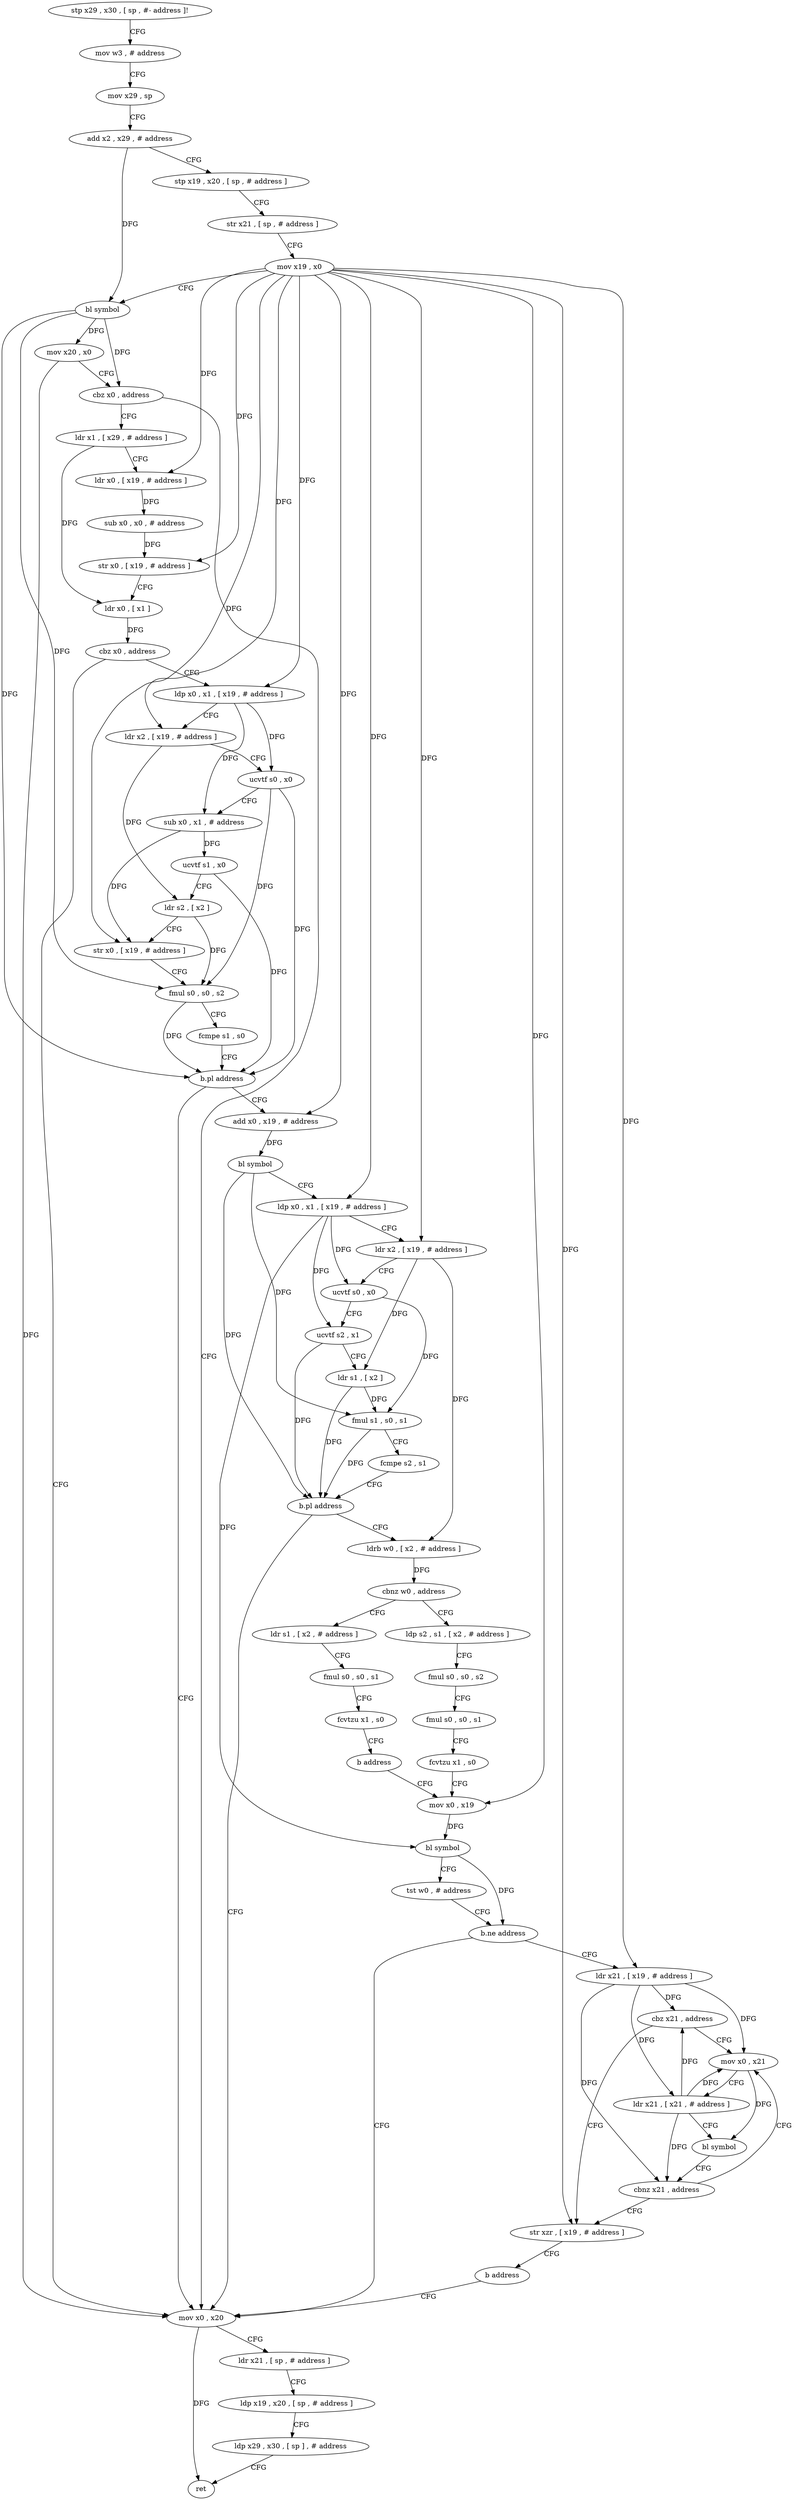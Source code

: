 digraph "func" {
"4285944" [label = "stp x29 , x30 , [ sp , #- address ]!" ]
"4285948" [label = "mov w3 , # address" ]
"4285952" [label = "mov x29 , sp" ]
"4285956" [label = "add x2 , x29 , # address" ]
"4285960" [label = "stp x19 , x20 , [ sp , # address ]" ]
"4285964" [label = "str x21 , [ sp , # address ]" ]
"4285968" [label = "mov x19 , x0" ]
"4285972" [label = "bl symbol" ]
"4285976" [label = "mov x20 , x0" ]
"4285980" [label = "cbz x0 , address" ]
"4286008" [label = "mov x0 , x20" ]
"4285984" [label = "ldr x1 , [ x29 , # address ]" ]
"4286012" [label = "ldr x21 , [ sp , # address ]" ]
"4286016" [label = "ldp x19 , x20 , [ sp , # address ]" ]
"4286020" [label = "ldp x29 , x30 , [ sp ] , # address" ]
"4286024" [label = "ret" ]
"4285988" [label = "ldr x0 , [ x19 , # address ]" ]
"4285992" [label = "sub x0 , x0 , # address" ]
"4285996" [label = "str x0 , [ x19 , # address ]" ]
"4286000" [label = "ldr x0 , [ x1 ]" ]
"4286004" [label = "cbz x0 , address" ]
"4286032" [label = "ldp x0 , x1 , [ x19 , # address ]" ]
"4286036" [label = "ldr x2 , [ x19 , # address ]" ]
"4286040" [label = "ucvtf s0 , x0" ]
"4286044" [label = "sub x0 , x1 , # address" ]
"4286048" [label = "ucvtf s1 , x0" ]
"4286052" [label = "ldr s2 , [ x2 ]" ]
"4286056" [label = "str x0 , [ x19 , # address ]" ]
"4286060" [label = "fmul s0 , s0 , s2" ]
"4286064" [label = "fcmpe s1 , s0" ]
"4286068" [label = "b.pl address" ]
"4286072" [label = "add x0 , x19 , # address" ]
"4286076" [label = "bl symbol" ]
"4286080" [label = "ldp x0 , x1 , [ x19 , # address ]" ]
"4286084" [label = "ldr x2 , [ x19 , # address ]" ]
"4286088" [label = "ucvtf s0 , x0" ]
"4286092" [label = "ucvtf s2 , x1" ]
"4286096" [label = "ldr s1 , [ x2 ]" ]
"4286100" [label = "fmul s1 , s0 , s1" ]
"4286104" [label = "fcmpe s2 , s1" ]
"4286108" [label = "b.pl address" ]
"4286112" [label = "ldrb w0 , [ x2 , # address ]" ]
"4286116" [label = "cbnz w0 , address" ]
"4286184" [label = "ldr s1 , [ x2 , # address ]" ]
"4286120" [label = "ldp s2 , s1 , [ x2 , # address ]" ]
"4286188" [label = "fmul s0 , s0 , s1" ]
"4286192" [label = "fcvtzu x1 , s0" ]
"4286196" [label = "b address" ]
"4286136" [label = "mov x0 , x19" ]
"4286124" [label = "fmul s0 , s0 , s2" ]
"4286128" [label = "fmul s0 , s0 , s1" ]
"4286132" [label = "fcvtzu x1 , s0" ]
"4286140" [label = "bl symbol" ]
"4286144" [label = "tst w0 , # address" ]
"4286148" [label = "b.ne address" ]
"4286152" [label = "ldr x21 , [ x19 , # address ]" ]
"4286156" [label = "cbz x21 , address" ]
"4286176" [label = "str xzr , [ x19 , # address ]" ]
"4286160" [label = "mov x0 , x21" ]
"4286180" [label = "b address" ]
"4286164" [label = "ldr x21 , [ x21 , # address ]" ]
"4286168" [label = "bl symbol" ]
"4286172" [label = "cbnz x21 , address" ]
"4285944" -> "4285948" [ label = "CFG" ]
"4285948" -> "4285952" [ label = "CFG" ]
"4285952" -> "4285956" [ label = "CFG" ]
"4285956" -> "4285960" [ label = "CFG" ]
"4285956" -> "4285972" [ label = "DFG" ]
"4285960" -> "4285964" [ label = "CFG" ]
"4285964" -> "4285968" [ label = "CFG" ]
"4285968" -> "4285972" [ label = "CFG" ]
"4285968" -> "4285988" [ label = "DFG" ]
"4285968" -> "4285996" [ label = "DFG" ]
"4285968" -> "4286032" [ label = "DFG" ]
"4285968" -> "4286036" [ label = "DFG" ]
"4285968" -> "4286056" [ label = "DFG" ]
"4285968" -> "4286072" [ label = "DFG" ]
"4285968" -> "4286080" [ label = "DFG" ]
"4285968" -> "4286084" [ label = "DFG" ]
"4285968" -> "4286136" [ label = "DFG" ]
"4285968" -> "4286152" [ label = "DFG" ]
"4285968" -> "4286176" [ label = "DFG" ]
"4285972" -> "4285976" [ label = "DFG" ]
"4285972" -> "4285980" [ label = "DFG" ]
"4285972" -> "4286060" [ label = "DFG" ]
"4285972" -> "4286068" [ label = "DFG" ]
"4285976" -> "4285980" [ label = "CFG" ]
"4285976" -> "4286008" [ label = "DFG" ]
"4285980" -> "4286008" [ label = "CFG" ]
"4285980" -> "4285984" [ label = "CFG" ]
"4286008" -> "4286012" [ label = "CFG" ]
"4286008" -> "4286024" [ label = "DFG" ]
"4285984" -> "4285988" [ label = "CFG" ]
"4285984" -> "4286000" [ label = "DFG" ]
"4286012" -> "4286016" [ label = "CFG" ]
"4286016" -> "4286020" [ label = "CFG" ]
"4286020" -> "4286024" [ label = "CFG" ]
"4285988" -> "4285992" [ label = "DFG" ]
"4285992" -> "4285996" [ label = "DFG" ]
"4285996" -> "4286000" [ label = "CFG" ]
"4286000" -> "4286004" [ label = "DFG" ]
"4286004" -> "4286032" [ label = "CFG" ]
"4286004" -> "4286008" [ label = "CFG" ]
"4286032" -> "4286036" [ label = "CFG" ]
"4286032" -> "4286040" [ label = "DFG" ]
"4286032" -> "4286044" [ label = "DFG" ]
"4286036" -> "4286040" [ label = "CFG" ]
"4286036" -> "4286052" [ label = "DFG" ]
"4286040" -> "4286044" [ label = "CFG" ]
"4286040" -> "4286060" [ label = "DFG" ]
"4286040" -> "4286068" [ label = "DFG" ]
"4286044" -> "4286048" [ label = "DFG" ]
"4286044" -> "4286056" [ label = "DFG" ]
"4286048" -> "4286052" [ label = "CFG" ]
"4286048" -> "4286068" [ label = "DFG" ]
"4286052" -> "4286056" [ label = "CFG" ]
"4286052" -> "4286060" [ label = "DFG" ]
"4286056" -> "4286060" [ label = "CFG" ]
"4286060" -> "4286064" [ label = "CFG" ]
"4286060" -> "4286068" [ label = "DFG" ]
"4286064" -> "4286068" [ label = "CFG" ]
"4286068" -> "4286008" [ label = "CFG" ]
"4286068" -> "4286072" [ label = "CFG" ]
"4286072" -> "4286076" [ label = "DFG" ]
"4286076" -> "4286080" [ label = "CFG" ]
"4286076" -> "4286100" [ label = "DFG" ]
"4286076" -> "4286108" [ label = "DFG" ]
"4286080" -> "4286084" [ label = "CFG" ]
"4286080" -> "4286088" [ label = "DFG" ]
"4286080" -> "4286092" [ label = "DFG" ]
"4286080" -> "4286140" [ label = "DFG" ]
"4286084" -> "4286088" [ label = "CFG" ]
"4286084" -> "4286096" [ label = "DFG" ]
"4286084" -> "4286112" [ label = "DFG" ]
"4286088" -> "4286092" [ label = "CFG" ]
"4286088" -> "4286100" [ label = "DFG" ]
"4286092" -> "4286096" [ label = "CFG" ]
"4286092" -> "4286108" [ label = "DFG" ]
"4286096" -> "4286100" [ label = "DFG" ]
"4286096" -> "4286108" [ label = "DFG" ]
"4286100" -> "4286104" [ label = "CFG" ]
"4286100" -> "4286108" [ label = "DFG" ]
"4286104" -> "4286108" [ label = "CFG" ]
"4286108" -> "4286008" [ label = "CFG" ]
"4286108" -> "4286112" [ label = "CFG" ]
"4286112" -> "4286116" [ label = "DFG" ]
"4286116" -> "4286184" [ label = "CFG" ]
"4286116" -> "4286120" [ label = "CFG" ]
"4286184" -> "4286188" [ label = "CFG" ]
"4286120" -> "4286124" [ label = "CFG" ]
"4286188" -> "4286192" [ label = "CFG" ]
"4286192" -> "4286196" [ label = "CFG" ]
"4286196" -> "4286136" [ label = "CFG" ]
"4286136" -> "4286140" [ label = "DFG" ]
"4286124" -> "4286128" [ label = "CFG" ]
"4286128" -> "4286132" [ label = "CFG" ]
"4286132" -> "4286136" [ label = "CFG" ]
"4286140" -> "4286144" [ label = "CFG" ]
"4286140" -> "4286148" [ label = "DFG" ]
"4286144" -> "4286148" [ label = "CFG" ]
"4286148" -> "4286008" [ label = "CFG" ]
"4286148" -> "4286152" [ label = "CFG" ]
"4286152" -> "4286156" [ label = "DFG" ]
"4286152" -> "4286160" [ label = "DFG" ]
"4286152" -> "4286164" [ label = "DFG" ]
"4286152" -> "4286172" [ label = "DFG" ]
"4286156" -> "4286176" [ label = "CFG" ]
"4286156" -> "4286160" [ label = "CFG" ]
"4286176" -> "4286180" [ label = "CFG" ]
"4286160" -> "4286164" [ label = "CFG" ]
"4286160" -> "4286168" [ label = "DFG" ]
"4286180" -> "4286008" [ label = "CFG" ]
"4286164" -> "4286168" [ label = "CFG" ]
"4286164" -> "4286156" [ label = "DFG" ]
"4286164" -> "4286160" [ label = "DFG" ]
"4286164" -> "4286172" [ label = "DFG" ]
"4286168" -> "4286172" [ label = "CFG" ]
"4286172" -> "4286160" [ label = "CFG" ]
"4286172" -> "4286176" [ label = "CFG" ]
}
